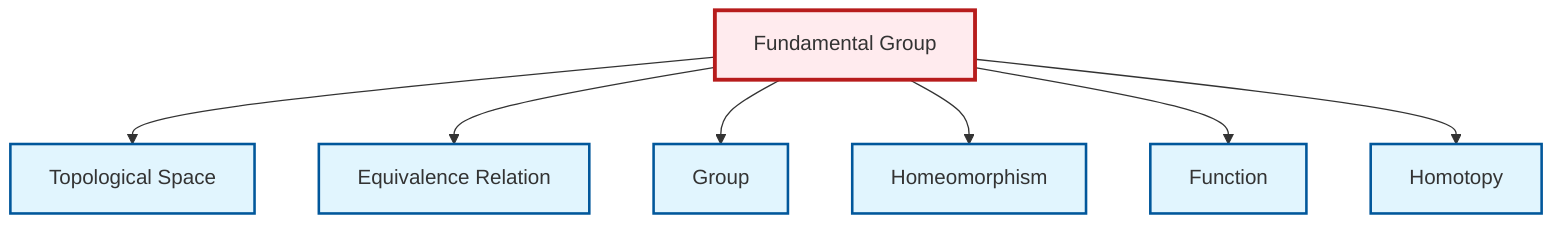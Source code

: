graph TD
    classDef definition fill:#e1f5fe,stroke:#01579b,stroke-width:2px
    classDef theorem fill:#f3e5f5,stroke:#4a148c,stroke-width:2px
    classDef axiom fill:#fff3e0,stroke:#e65100,stroke-width:2px
    classDef example fill:#e8f5e9,stroke:#1b5e20,stroke-width:2px
    classDef current fill:#ffebee,stroke:#b71c1c,stroke-width:3px
    def-topological-space["Topological Space"]:::definition
    def-fundamental-group["Fundamental Group"]:::definition
    def-homeomorphism["Homeomorphism"]:::definition
    def-homotopy["Homotopy"]:::definition
    def-equivalence-relation["Equivalence Relation"]:::definition
    def-function["Function"]:::definition
    def-group["Group"]:::definition
    def-fundamental-group --> def-topological-space
    def-fundamental-group --> def-equivalence-relation
    def-fundamental-group --> def-group
    def-fundamental-group --> def-homeomorphism
    def-fundamental-group --> def-function
    def-fundamental-group --> def-homotopy
    class def-fundamental-group current
